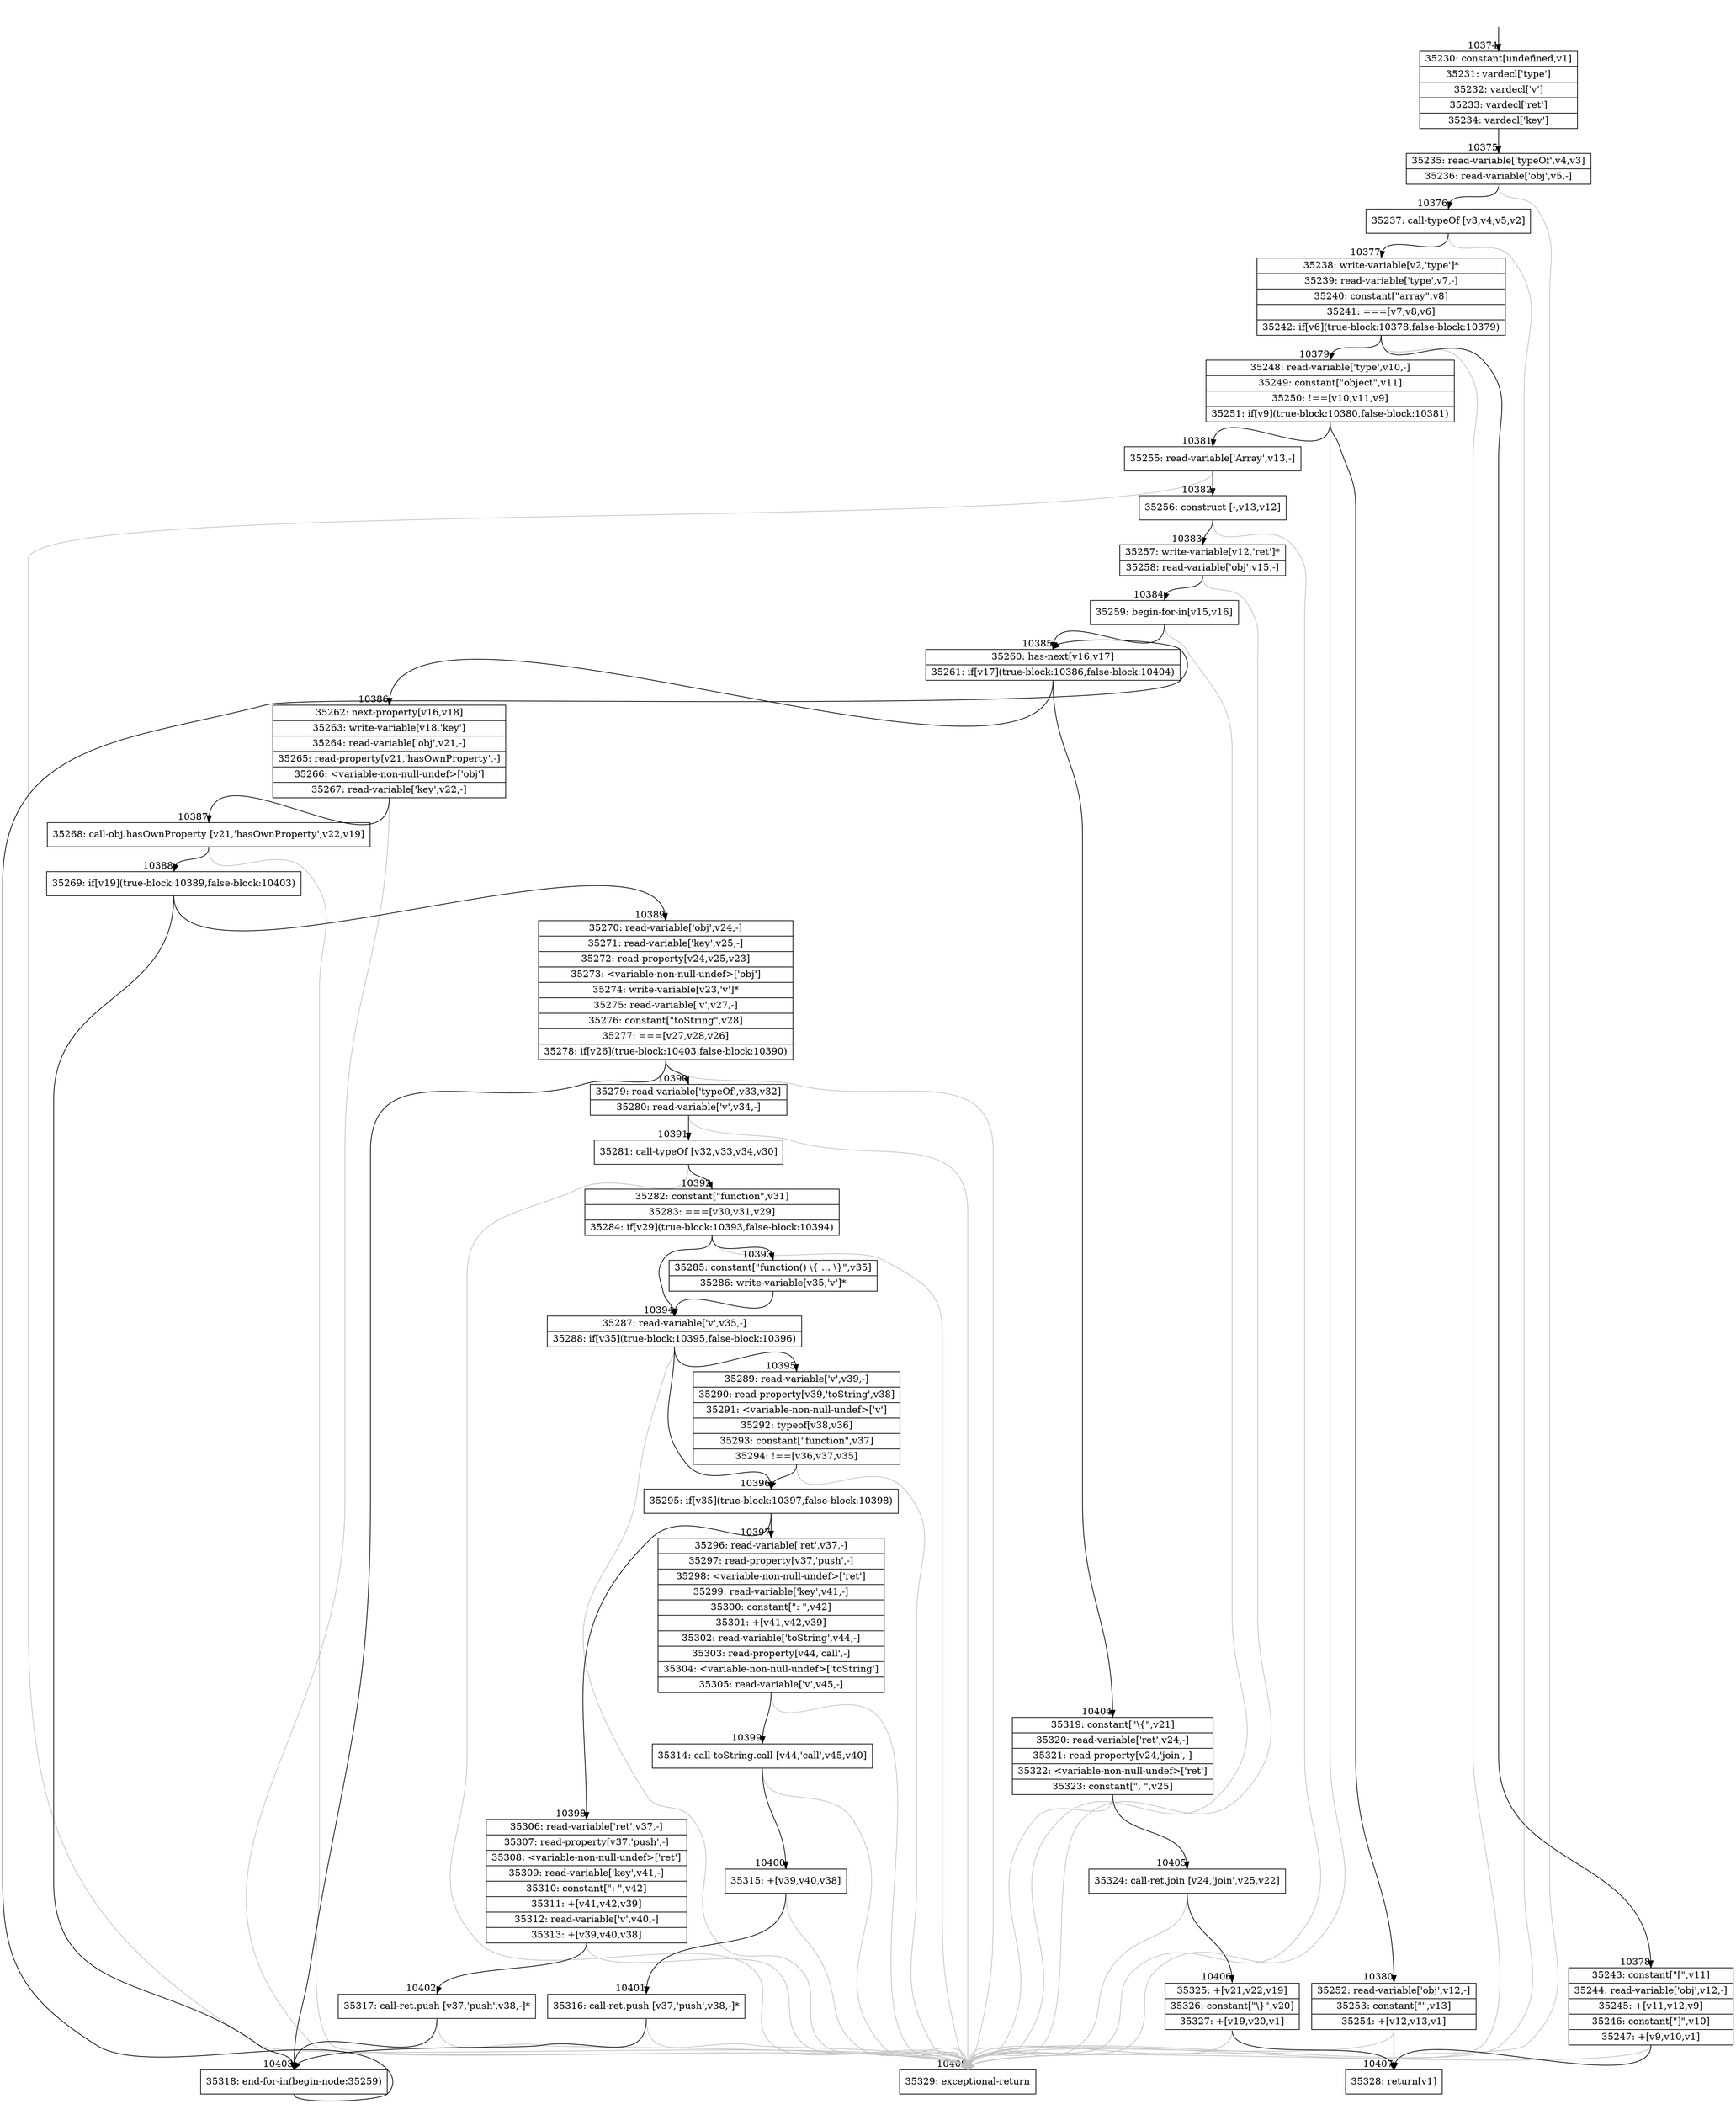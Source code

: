 digraph {
rankdir="TD"
BB_entry880[shape=none,label=""];
BB_entry880 -> BB10374 [tailport=s, headport=n, headlabel="    10374"]
BB10374 [shape=record label="{35230: constant[undefined,v1]|35231: vardecl['type']|35232: vardecl['v']|35233: vardecl['ret']|35234: vardecl['key']}" ] 
BB10374 -> BB10375 [tailport=s, headport=n, headlabel="      10375"]
BB10375 [shape=record label="{35235: read-variable['typeOf',v4,v3]|35236: read-variable['obj',v5,-]}" ] 
BB10375 -> BB10376 [tailport=s, headport=n, headlabel="      10376"]
BB10375 -> BB10408 [tailport=s, headport=n, color=gray, headlabel="      10408"]
BB10376 [shape=record label="{35237: call-typeOf [v3,v4,v5,v2]}" ] 
BB10376 -> BB10377 [tailport=s, headport=n, headlabel="      10377"]
BB10376 -> BB10408 [tailport=s, headport=n, color=gray]
BB10377 [shape=record label="{35238: write-variable[v2,'type']*|35239: read-variable['type',v7,-]|35240: constant[\"array\",v8]|35241: ===[v7,v8,v6]|35242: if[v6](true-block:10378,false-block:10379)}" ] 
BB10377 -> BB10378 [tailport=s, headport=n, headlabel="      10378"]
BB10377 -> BB10379 [tailport=s, headport=n, headlabel="      10379"]
BB10377 -> BB10408 [tailport=s, headport=n, color=gray]
BB10378 [shape=record label="{35243: constant[\"[\",v11]|35244: read-variable['obj',v12,-]|35245: +[v11,v12,v9]|35246: constant[\"]\",v10]|35247: +[v9,v10,v1]}" ] 
BB10378 -> BB10407 [tailport=s, headport=n, headlabel="      10407"]
BB10378 -> BB10408 [tailport=s, headport=n, color=gray]
BB10379 [shape=record label="{35248: read-variable['type',v10,-]|35249: constant[\"object\",v11]|35250: !==[v10,v11,v9]|35251: if[v9](true-block:10380,false-block:10381)}" ] 
BB10379 -> BB10380 [tailport=s, headport=n, headlabel="      10380"]
BB10379 -> BB10381 [tailport=s, headport=n, headlabel="      10381"]
BB10379 -> BB10408 [tailport=s, headport=n, color=gray]
BB10380 [shape=record label="{35252: read-variable['obj',v12,-]|35253: constant[\"\",v13]|35254: +[v12,v13,v1]}" ] 
BB10380 -> BB10407 [tailport=s, headport=n]
BB10380 -> BB10408 [tailport=s, headport=n, color=gray]
BB10381 [shape=record label="{35255: read-variable['Array',v13,-]}" ] 
BB10381 -> BB10382 [tailport=s, headport=n, headlabel="      10382"]
BB10381 -> BB10408 [tailport=s, headport=n, color=gray]
BB10382 [shape=record label="{35256: construct [-,v13,v12]}" ] 
BB10382 -> BB10383 [tailport=s, headport=n, headlabel="      10383"]
BB10382 -> BB10408 [tailport=s, headport=n, color=gray]
BB10383 [shape=record label="{35257: write-variable[v12,'ret']*|35258: read-variable['obj',v15,-]}" ] 
BB10383 -> BB10384 [tailport=s, headport=n, headlabel="      10384"]
BB10383 -> BB10408 [tailport=s, headport=n, color=gray]
BB10384 [shape=record label="{35259: begin-for-in[v15,v16]}" ] 
BB10384 -> BB10385 [tailport=s, headport=n, headlabel="      10385"]
BB10384 -> BB10408 [tailport=s, headport=n, color=gray]
BB10385 [shape=record label="{35260: has-next[v16,v17]|35261: if[v17](true-block:10386,false-block:10404)}" ] 
BB10385 -> BB10386 [tailport=s, headport=n, headlabel="      10386"]
BB10385 -> BB10404 [tailport=s, headport=n, headlabel="      10404"]
BB10386 [shape=record label="{35262: next-property[v16,v18]|35263: write-variable[v18,'key']|35264: read-variable['obj',v21,-]|35265: read-property[v21,'hasOwnProperty',-]|35266: \<variable-non-null-undef\>['obj']|35267: read-variable['key',v22,-]}" ] 
BB10386 -> BB10387 [tailport=s, headport=n, headlabel="      10387"]
BB10386 -> BB10408 [tailport=s, headport=n, color=gray]
BB10387 [shape=record label="{35268: call-obj.hasOwnProperty [v21,'hasOwnProperty',v22,v19]}" ] 
BB10387 -> BB10388 [tailport=s, headport=n, headlabel="      10388"]
BB10387 -> BB10408 [tailport=s, headport=n, color=gray]
BB10388 [shape=record label="{35269: if[v19](true-block:10389,false-block:10403)}" ] 
BB10388 -> BB10389 [tailport=s, headport=n, headlabel="      10389"]
BB10388 -> BB10403 [tailport=s, headport=n, headlabel="      10403"]
BB10389 [shape=record label="{35270: read-variable['obj',v24,-]|35271: read-variable['key',v25,-]|35272: read-property[v24,v25,v23]|35273: \<variable-non-null-undef\>['obj']|35274: write-variable[v23,'v']*|35275: read-variable['v',v27,-]|35276: constant[\"toString\",v28]|35277: ===[v27,v28,v26]|35278: if[v26](true-block:10403,false-block:10390)}" ] 
BB10389 -> BB10403 [tailport=s, headport=n]
BB10389 -> BB10390 [tailport=s, headport=n, headlabel="      10390"]
BB10389 -> BB10408 [tailport=s, headport=n, color=gray]
BB10390 [shape=record label="{35279: read-variable['typeOf',v33,v32]|35280: read-variable['v',v34,-]}" ] 
BB10390 -> BB10391 [tailport=s, headport=n, headlabel="      10391"]
BB10390 -> BB10408 [tailport=s, headport=n, color=gray]
BB10391 [shape=record label="{35281: call-typeOf [v32,v33,v34,v30]}" ] 
BB10391 -> BB10392 [tailport=s, headport=n, headlabel="      10392"]
BB10391 -> BB10408 [tailport=s, headport=n, color=gray]
BB10392 [shape=record label="{35282: constant[\"function\",v31]|35283: ===[v30,v31,v29]|35284: if[v29](true-block:10393,false-block:10394)}" ] 
BB10392 -> BB10393 [tailport=s, headport=n, headlabel="      10393"]
BB10392 -> BB10394 [tailport=s, headport=n, headlabel="      10394"]
BB10392 -> BB10408 [tailport=s, headport=n, color=gray]
BB10393 [shape=record label="{35285: constant[\"function() \\\{ ... \\\}\",v35]|35286: write-variable[v35,'v']*}" ] 
BB10393 -> BB10394 [tailport=s, headport=n]
BB10394 [shape=record label="{35287: read-variable['v',v35,-]|35288: if[v35](true-block:10395,false-block:10396)}" ] 
BB10394 -> BB10396 [tailport=s, headport=n, headlabel="      10396"]
BB10394 -> BB10395 [tailport=s, headport=n, headlabel="      10395"]
BB10394 -> BB10408 [tailport=s, headport=n, color=gray]
BB10395 [shape=record label="{35289: read-variable['v',v39,-]|35290: read-property[v39,'toString',v38]|35291: \<variable-non-null-undef\>['v']|35292: typeof[v38,v36]|35293: constant[\"function\",v37]|35294: !==[v36,v37,v35]}" ] 
BB10395 -> BB10396 [tailport=s, headport=n]
BB10395 -> BB10408 [tailport=s, headport=n, color=gray]
BB10396 [shape=record label="{35295: if[v35](true-block:10397,false-block:10398)}" ] 
BB10396 -> BB10397 [tailport=s, headport=n, headlabel="      10397"]
BB10396 -> BB10398 [tailport=s, headport=n, headlabel="      10398"]
BB10397 [shape=record label="{35296: read-variable['ret',v37,-]|35297: read-property[v37,'push',-]|35298: \<variable-non-null-undef\>['ret']|35299: read-variable['key',v41,-]|35300: constant[\": \",v42]|35301: +[v41,v42,v39]|35302: read-variable['toString',v44,-]|35303: read-property[v44,'call',-]|35304: \<variable-non-null-undef\>['toString']|35305: read-variable['v',v45,-]}" ] 
BB10397 -> BB10399 [tailport=s, headport=n, headlabel="      10399"]
BB10397 -> BB10408 [tailport=s, headport=n, color=gray]
BB10398 [shape=record label="{35306: read-variable['ret',v37,-]|35307: read-property[v37,'push',-]|35308: \<variable-non-null-undef\>['ret']|35309: read-variable['key',v41,-]|35310: constant[\": \",v42]|35311: +[v41,v42,v39]|35312: read-variable['v',v40,-]|35313: +[v39,v40,v38]}" ] 
BB10398 -> BB10402 [tailport=s, headport=n, headlabel="      10402"]
BB10398 -> BB10408 [tailport=s, headport=n, color=gray]
BB10399 [shape=record label="{35314: call-toString.call [v44,'call',v45,v40]}" ] 
BB10399 -> BB10400 [tailport=s, headport=n, headlabel="      10400"]
BB10399 -> BB10408 [tailport=s, headport=n, color=gray]
BB10400 [shape=record label="{35315: +[v39,v40,v38]}" ] 
BB10400 -> BB10401 [tailport=s, headport=n, headlabel="      10401"]
BB10400 -> BB10408 [tailport=s, headport=n, color=gray]
BB10401 [shape=record label="{35316: call-ret.push [v37,'push',v38,-]*}" ] 
BB10401 -> BB10403 [tailport=s, headport=n]
BB10401 -> BB10408 [tailport=s, headport=n, color=gray]
BB10402 [shape=record label="{35317: call-ret.push [v37,'push',v38,-]*}" ] 
BB10402 -> BB10403 [tailport=s, headport=n]
BB10402 -> BB10408 [tailport=s, headport=n, color=gray]
BB10403 [shape=record label="{35318: end-for-in(begin-node:35259)}" ] 
BB10403 -> BB10385 [tailport=s, headport=n]
BB10404 [shape=record label="{35319: constant[\"\\\{\",v21]|35320: read-variable['ret',v24,-]|35321: read-property[v24,'join',-]|35322: \<variable-non-null-undef\>['ret']|35323: constant[\", \",v25]}" ] 
BB10404 -> BB10405 [tailport=s, headport=n, headlabel="      10405"]
BB10404 -> BB10408 [tailport=s, headport=n, color=gray]
BB10405 [shape=record label="{35324: call-ret.join [v24,'join',v25,v22]}" ] 
BB10405 -> BB10406 [tailport=s, headport=n, headlabel="      10406"]
BB10405 -> BB10408 [tailport=s, headport=n, color=gray]
BB10406 [shape=record label="{35325: +[v21,v22,v19]|35326: constant[\"\\\}\",v20]|35327: +[v19,v20,v1]}" ] 
BB10406 -> BB10407 [tailport=s, headport=n]
BB10406 -> BB10408 [tailport=s, headport=n, color=gray]
BB10407 [shape=record label="{35328: return[v1]}" ] 
BB10408 [shape=record label="{35329: exceptional-return}" ] 
//#$~ 18716
}
